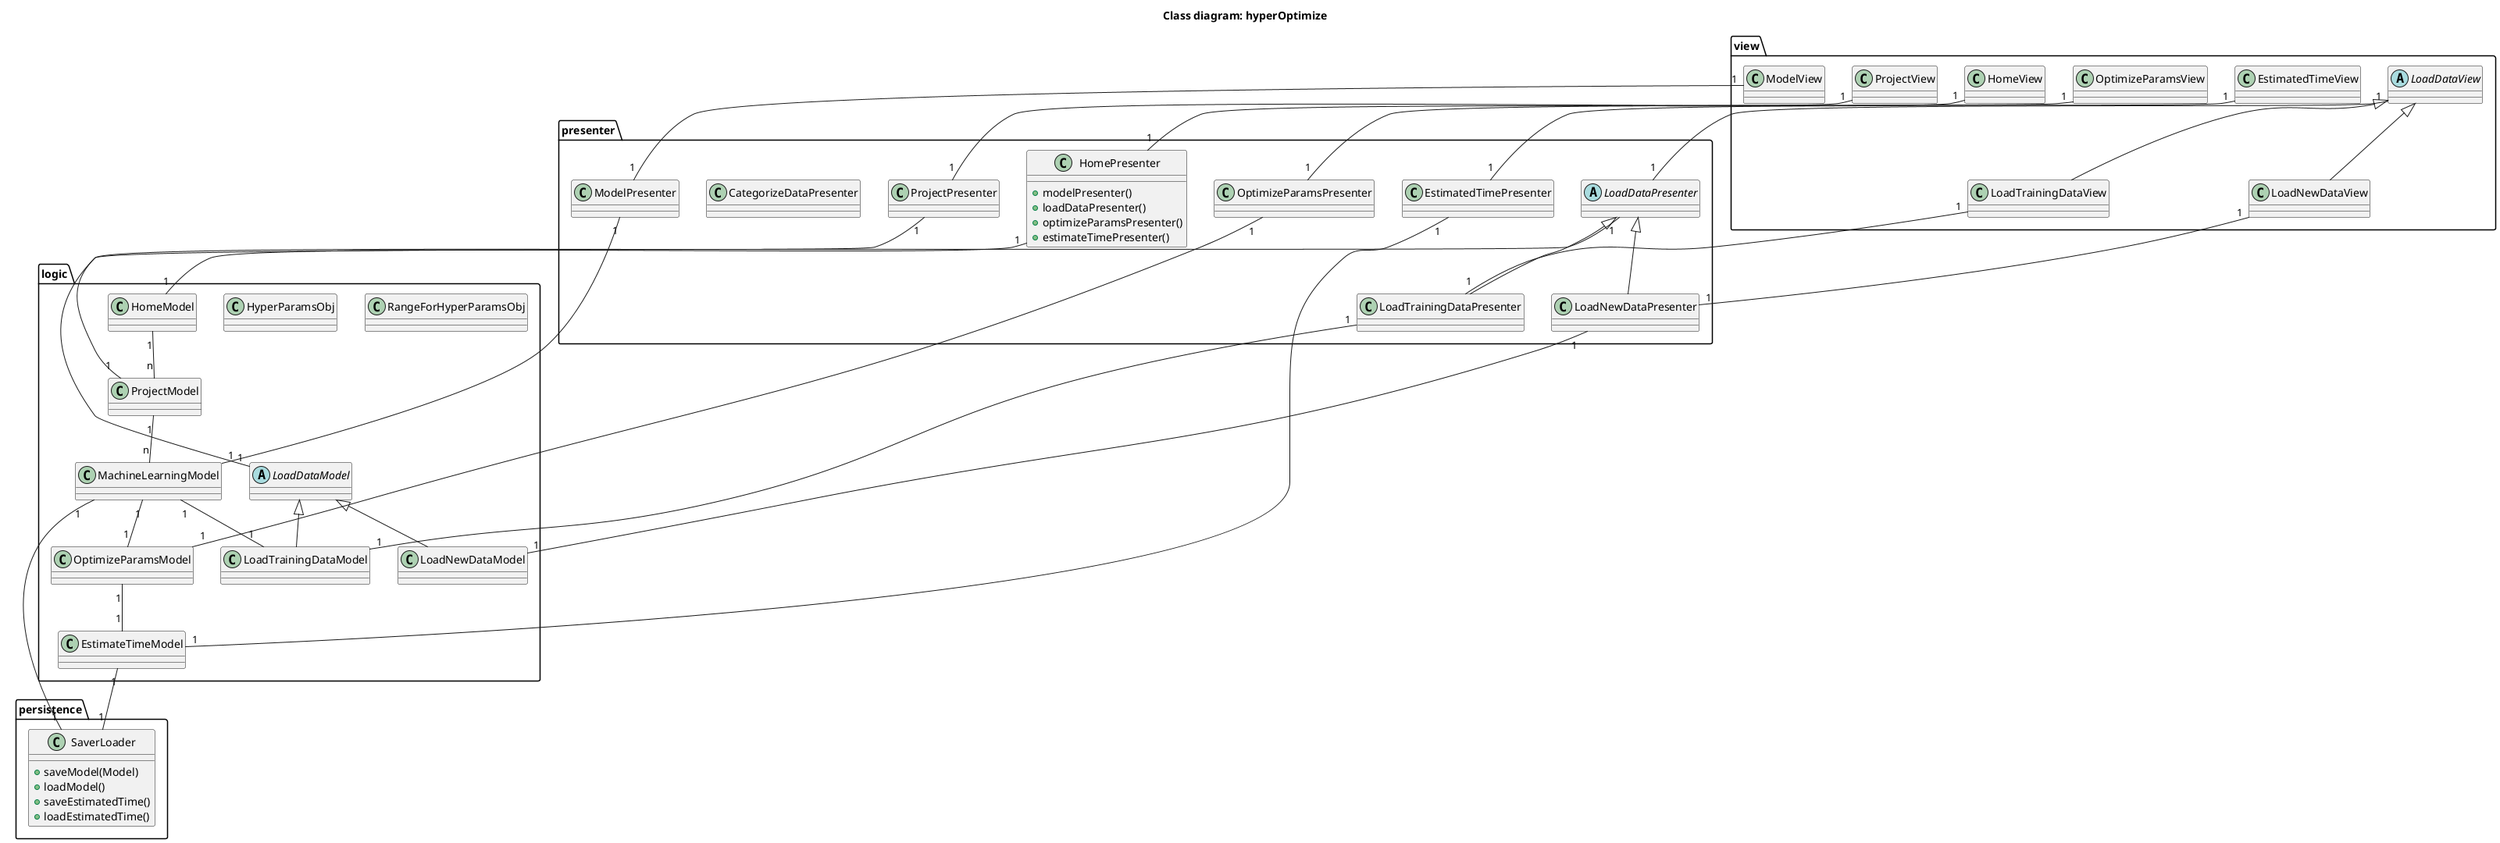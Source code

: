 @startuml

title Class diagram: hyperOptimize

/' Define the class details'/

package view {
    class ProjectView
    class HomeView
    class ModelView
    abstract class LoadDataView
        class LoadTrainingDataView
        class LoadNewDataView
    class OptimizeParamsView
    class EstimatedTimeView
}

package presenter {
    class ProjectPresenter
    class ModelPresenter
    abstract class LoadDataPresenter
    class LoadTrainingDataPresenter
    class LoadNewDataPresenter
    class OptimizeParamsPresenter
    class EstimatedTimePresenter
    class CategorizeDataPresenter
    class HomePresenter{
    + modelPresenter()
    + loadDataPresenter()
    + optimizeParamsPresenter()
    + estimateTimePresenter()
    }
}


package logic {
    class RangeForHyperParamsObj
    class HyperParamsObj
    class ProjectModel
    class HomeModel
    class MachineLearningModel
    abstract class LoadDataModel
        class LoadTrainingDataModel
        class LoadNewDataModel
    class OptimizeParamsModel
    class EstimateTimeModel
}

package persistence {
    class SaverLoader {
        + saveModel(Model)
        + loadModel()
        + saveEstimatedTime()
        + loadEstimatedTime()
    }

}


/' Define relations'/

/' View'/
LoadDataView <|-- LoadTrainingDataView
LoadDataView <|-- LoadNewDataView

/' Presenter'/
LoadDataPresenter <|-- LoadTrainingDataPresenter
LoadDataPresenter <|-- LoadNewDataPresenter

HomeView "1" -- "1" HomePresenter
ProjectView "1" -- "1" ProjectPresenter
ModelView "1" -- "1" ModelPresenter
LoadDataView "1" -- "1" LoadDataPresenter
LoadTrainingDataView "1" -- "1" LoadTrainingDataPresenter
LoadNewDataView "1" -- "1" LoadNewDataPresenter
OptimizeParamsView "1" -- "1" OptimizeParamsPresenter
EstimatedTimeView "1" -- "1" EstimatedTimePresenter

/' Presenter - Model'/
HomePresenter "1" -- "1" HomeModel
ProjectPresenter "1" -- "1" ProjectModel
ModelPresenter "1" -- "1" MachineLearningModel
LoadDataPresenter "1" -- "1" LoadDataModel
LoadTrainingDataPresenter "1" -- "1" LoadTrainingDataModel
LoadNewDataPresenter "1" -- "1" LoadNewDataModel
OptimizeParamsPresenter "1" -- "1" OptimizeParamsModel
EstimatedTimePresenter "1" -- "1" EstimateTimeModel

/' Model'/
LoadDataModel <|-- LoadTrainingDataModel
LoadDataModel <|-- LoadNewDataModel

HomeModel "1" -- "n" ProjectModel
ProjectModel "1" -- "n" MachineLearningModel
MachineLearningModel "1" -- "1" LoadTrainingDataModel
MachineLearningModel "1" -- "1" OptimizeParamsModel
OptimizeParamsModel "1" -- "1" EstimateTimeModel



/' Model - Presenter'/
MachineLearningModel "1" -- "1" SaverLoader
EstimateTimeModel "1" -- "1" SaverLoader

@enduml

